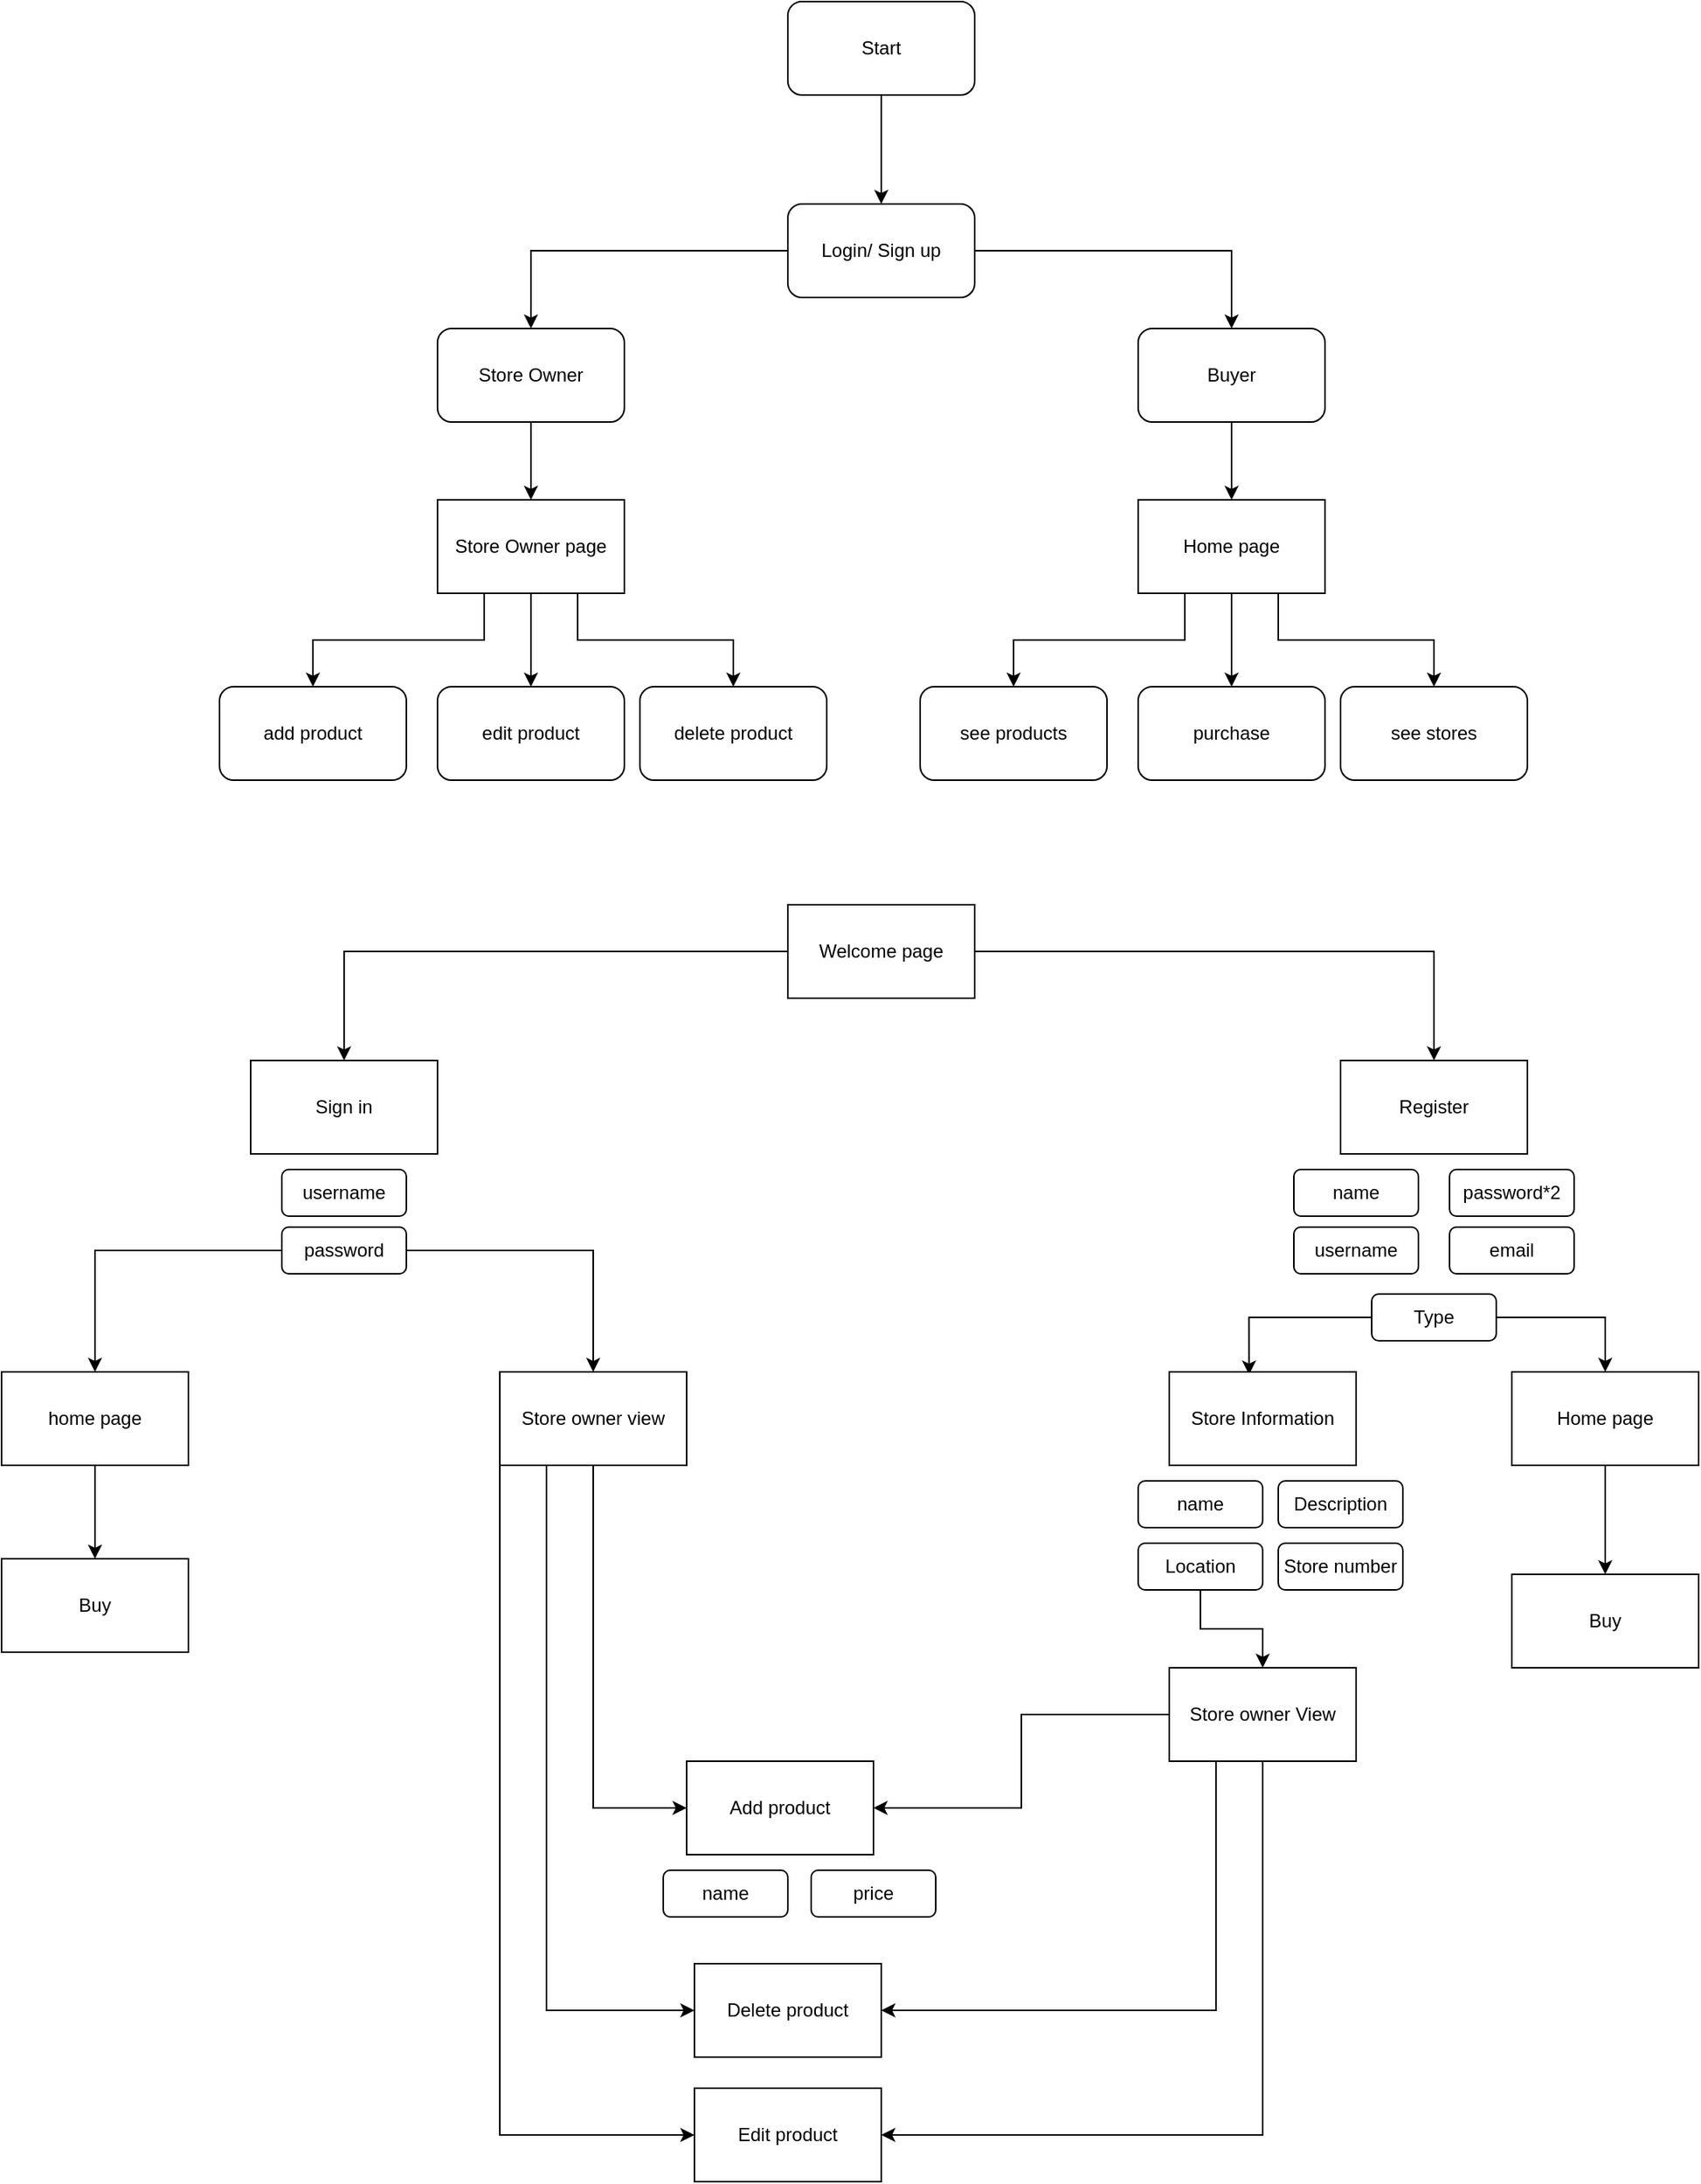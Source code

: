 <mxfile version="15.7.3" type="device"><diagram id="X6S4LUKvwu91qOwxnnqk" name="Page-1"><mxGraphModel dx="2076" dy="1056" grid="1" gridSize="10" guides="1" tooltips="1" connect="1" arrows="1" fold="1" page="1" pageScale="1" pageWidth="1169" pageHeight="1654" math="0" shadow="0"><root><mxCell id="0"/><mxCell id="1" parent="0"/><mxCell id="Gj2EhOyU2b5JSd5Lrdd4-3" style="edgeStyle=orthogonalEdgeStyle;rounded=0;orthogonalLoop=1;jettySize=auto;html=1;" edge="1" parent="1" source="Gj2EhOyU2b5JSd5Lrdd4-1" target="Gj2EhOyU2b5JSd5Lrdd4-2"><mxGeometry relative="1" as="geometry"/></mxCell><mxCell id="Gj2EhOyU2b5JSd5Lrdd4-1" value="Start" style="rounded=1;whiteSpace=wrap;html=1;" vertex="1" parent="1"><mxGeometry x="525" y="40" width="120" height="60" as="geometry"/></mxCell><mxCell id="Gj2EhOyU2b5JSd5Lrdd4-7" style="edgeStyle=orthogonalEdgeStyle;rounded=0;orthogonalLoop=1;jettySize=auto;html=1;exitX=0;exitY=0.5;exitDx=0;exitDy=0;entryX=0.5;entryY=0;entryDx=0;entryDy=0;" edge="1" parent="1" source="Gj2EhOyU2b5JSd5Lrdd4-2" target="Gj2EhOyU2b5JSd5Lrdd4-5"><mxGeometry relative="1" as="geometry"/></mxCell><mxCell id="Gj2EhOyU2b5JSd5Lrdd4-8" style="edgeStyle=orthogonalEdgeStyle;rounded=0;orthogonalLoop=1;jettySize=auto;html=1;exitX=1;exitY=0.5;exitDx=0;exitDy=0;entryX=0.5;entryY=0;entryDx=0;entryDy=0;" edge="1" parent="1" source="Gj2EhOyU2b5JSd5Lrdd4-2" target="Gj2EhOyU2b5JSd5Lrdd4-6"><mxGeometry relative="1" as="geometry"/></mxCell><mxCell id="Gj2EhOyU2b5JSd5Lrdd4-2" value="Login/ Sign up" style="rounded=1;whiteSpace=wrap;html=1;" vertex="1" parent="1"><mxGeometry x="525" y="170" width="120" height="60" as="geometry"/></mxCell><mxCell id="Gj2EhOyU2b5JSd5Lrdd4-18" style="edgeStyle=orthogonalEdgeStyle;rounded=0;orthogonalLoop=1;jettySize=auto;html=1;entryX=0.5;entryY=0;entryDx=0;entryDy=0;" edge="1" parent="1" source="Gj2EhOyU2b5JSd5Lrdd4-5" target="Gj2EhOyU2b5JSd5Lrdd4-14"><mxGeometry relative="1" as="geometry"/></mxCell><mxCell id="Gj2EhOyU2b5JSd5Lrdd4-5" value="&lt;div&gt;Store Owner&lt;/div&gt;" style="rounded=1;whiteSpace=wrap;html=1;" vertex="1" parent="1"><mxGeometry x="300" y="250" width="120" height="60" as="geometry"/></mxCell><mxCell id="Gj2EhOyU2b5JSd5Lrdd4-19" style="edgeStyle=orthogonalEdgeStyle;rounded=0;orthogonalLoop=1;jettySize=auto;html=1;" edge="1" parent="1" source="Gj2EhOyU2b5JSd5Lrdd4-6" target="Gj2EhOyU2b5JSd5Lrdd4-11"><mxGeometry relative="1" as="geometry"/></mxCell><mxCell id="Gj2EhOyU2b5JSd5Lrdd4-6" value="Buyer" style="rounded=1;whiteSpace=wrap;html=1;" vertex="1" parent="1"><mxGeometry x="750" y="250" width="120" height="60" as="geometry"/></mxCell><mxCell id="Gj2EhOyU2b5JSd5Lrdd4-10" value="purchase" style="rounded=1;whiteSpace=wrap;html=1;" vertex="1" parent="1"><mxGeometry x="750" y="480" width="120" height="60" as="geometry"/></mxCell><mxCell id="Gj2EhOyU2b5JSd5Lrdd4-26" style="edgeStyle=orthogonalEdgeStyle;rounded=0;orthogonalLoop=1;jettySize=auto;html=1;exitX=0.25;exitY=1;exitDx=0;exitDy=0;entryX=0.5;entryY=0;entryDx=0;entryDy=0;" edge="1" parent="1" source="Gj2EhOyU2b5JSd5Lrdd4-11" target="Gj2EhOyU2b5JSd5Lrdd4-13"><mxGeometry relative="1" as="geometry"/></mxCell><mxCell id="Gj2EhOyU2b5JSd5Lrdd4-27" style="edgeStyle=orthogonalEdgeStyle;rounded=0;orthogonalLoop=1;jettySize=auto;html=1;entryX=0.5;entryY=0;entryDx=0;entryDy=0;" edge="1" parent="1" source="Gj2EhOyU2b5JSd5Lrdd4-11" target="Gj2EhOyU2b5JSd5Lrdd4-10"><mxGeometry relative="1" as="geometry"/></mxCell><mxCell id="Gj2EhOyU2b5JSd5Lrdd4-28" style="edgeStyle=orthogonalEdgeStyle;rounded=0;orthogonalLoop=1;jettySize=auto;html=1;exitX=0.75;exitY=1;exitDx=0;exitDy=0;entryX=0.5;entryY=0;entryDx=0;entryDy=0;" edge="1" parent="1" source="Gj2EhOyU2b5JSd5Lrdd4-11" target="Gj2EhOyU2b5JSd5Lrdd4-12"><mxGeometry relative="1" as="geometry"/></mxCell><mxCell id="Gj2EhOyU2b5JSd5Lrdd4-11" value="&lt;div&gt;Home page&lt;/div&gt;" style="rounded=0;whiteSpace=wrap;html=1;" vertex="1" parent="1"><mxGeometry x="750" y="360" width="120" height="60" as="geometry"/></mxCell><mxCell id="Gj2EhOyU2b5JSd5Lrdd4-12" value="&lt;div&gt;see stores&lt;/div&gt;" style="rounded=1;whiteSpace=wrap;html=1;" vertex="1" parent="1"><mxGeometry x="880" y="480" width="120" height="60" as="geometry"/></mxCell><mxCell id="Gj2EhOyU2b5JSd5Lrdd4-13" value="see products" style="rounded=1;whiteSpace=wrap;html=1;" vertex="1" parent="1"><mxGeometry x="610" y="480" width="120" height="60" as="geometry"/></mxCell><mxCell id="Gj2EhOyU2b5JSd5Lrdd4-22" style="edgeStyle=orthogonalEdgeStyle;rounded=0;orthogonalLoop=1;jettySize=auto;html=1;" edge="1" parent="1" source="Gj2EhOyU2b5JSd5Lrdd4-14" target="Gj2EhOyU2b5JSd5Lrdd4-16"><mxGeometry relative="1" as="geometry"/></mxCell><mxCell id="Gj2EhOyU2b5JSd5Lrdd4-24" style="edgeStyle=orthogonalEdgeStyle;rounded=0;orthogonalLoop=1;jettySize=auto;html=1;exitX=0.75;exitY=1;exitDx=0;exitDy=0;" edge="1" parent="1" source="Gj2EhOyU2b5JSd5Lrdd4-14" target="Gj2EhOyU2b5JSd5Lrdd4-17"><mxGeometry relative="1" as="geometry"/></mxCell><mxCell id="Gj2EhOyU2b5JSd5Lrdd4-25" style="edgeStyle=orthogonalEdgeStyle;rounded=0;orthogonalLoop=1;jettySize=auto;html=1;exitX=0.25;exitY=1;exitDx=0;exitDy=0;entryX=0.5;entryY=0;entryDx=0;entryDy=0;" edge="1" parent="1" source="Gj2EhOyU2b5JSd5Lrdd4-14" target="Gj2EhOyU2b5JSd5Lrdd4-15"><mxGeometry relative="1" as="geometry"/></mxCell><mxCell id="Gj2EhOyU2b5JSd5Lrdd4-14" value="&lt;div&gt;Store Owner page&lt;/div&gt;" style="rounded=0;whiteSpace=wrap;html=1;" vertex="1" parent="1"><mxGeometry x="300" y="360" width="120" height="60" as="geometry"/></mxCell><mxCell id="Gj2EhOyU2b5JSd5Lrdd4-15" value="add product" style="rounded=1;whiteSpace=wrap;html=1;" vertex="1" parent="1"><mxGeometry x="160" y="480" width="120" height="60" as="geometry"/></mxCell><mxCell id="Gj2EhOyU2b5JSd5Lrdd4-16" value="edit product" style="rounded=1;whiteSpace=wrap;html=1;" vertex="1" parent="1"><mxGeometry x="300" y="480" width="120" height="60" as="geometry"/></mxCell><mxCell id="Gj2EhOyU2b5JSd5Lrdd4-17" value="delete product" style="rounded=1;whiteSpace=wrap;html=1;" vertex="1" parent="1"><mxGeometry x="430" y="480" width="120" height="60" as="geometry"/></mxCell><mxCell id="Gj2EhOyU2b5JSd5Lrdd4-32" style="edgeStyle=orthogonalEdgeStyle;rounded=0;orthogonalLoop=1;jettySize=auto;html=1;entryX=0.5;entryY=0;entryDx=0;entryDy=0;" edge="1" parent="1" source="Gj2EhOyU2b5JSd5Lrdd4-29" target="Gj2EhOyU2b5JSd5Lrdd4-30"><mxGeometry relative="1" as="geometry"/></mxCell><mxCell id="Gj2EhOyU2b5JSd5Lrdd4-33" style="edgeStyle=orthogonalEdgeStyle;rounded=0;orthogonalLoop=1;jettySize=auto;html=1;entryX=0.5;entryY=0;entryDx=0;entryDy=0;" edge="1" parent="1" source="Gj2EhOyU2b5JSd5Lrdd4-29" target="Gj2EhOyU2b5JSd5Lrdd4-31"><mxGeometry relative="1" as="geometry"/></mxCell><mxCell id="Gj2EhOyU2b5JSd5Lrdd4-29" value="&lt;div&gt;Welcome page&lt;/div&gt;" style="rounded=0;whiteSpace=wrap;html=1;glass=0;" vertex="1" parent="1"><mxGeometry x="525" y="620" width="120" height="60" as="geometry"/></mxCell><mxCell id="Gj2EhOyU2b5JSd5Lrdd4-30" value="Sign in" style="rounded=0;whiteSpace=wrap;html=1;" vertex="1" parent="1"><mxGeometry x="180" y="720" width="120" height="60" as="geometry"/></mxCell><mxCell id="Gj2EhOyU2b5JSd5Lrdd4-31" value="Register" style="rounded=0;whiteSpace=wrap;html=1;" vertex="1" parent="1"><mxGeometry x="880" y="720" width="120" height="60" as="geometry"/></mxCell><mxCell id="Gj2EhOyU2b5JSd5Lrdd4-34" value="username" style="rounded=1;whiteSpace=wrap;html=1;" vertex="1" parent="1"><mxGeometry x="200" y="790" width="80" height="30" as="geometry"/></mxCell><mxCell id="Gj2EhOyU2b5JSd5Lrdd4-45" style="edgeStyle=orthogonalEdgeStyle;rounded=0;orthogonalLoop=1;jettySize=auto;html=1;entryX=0.5;entryY=0;entryDx=0;entryDy=0;" edge="1" parent="1" source="Gj2EhOyU2b5JSd5Lrdd4-36" target="Gj2EhOyU2b5JSd5Lrdd4-43"><mxGeometry relative="1" as="geometry"/></mxCell><mxCell id="Gj2EhOyU2b5JSd5Lrdd4-46" style="edgeStyle=orthogonalEdgeStyle;rounded=0;orthogonalLoop=1;jettySize=auto;html=1;entryX=0.5;entryY=0;entryDx=0;entryDy=0;" edge="1" parent="1" source="Gj2EhOyU2b5JSd5Lrdd4-36" target="Gj2EhOyU2b5JSd5Lrdd4-44"><mxGeometry relative="1" as="geometry"/></mxCell><mxCell id="Gj2EhOyU2b5JSd5Lrdd4-36" value="password" style="rounded=1;whiteSpace=wrap;html=1;" vertex="1" parent="1"><mxGeometry x="200" y="827" width="80" height="30" as="geometry"/></mxCell><mxCell id="Gj2EhOyU2b5JSd5Lrdd4-39" value="name" style="rounded=1;whiteSpace=wrap;html=1;" vertex="1" parent="1"><mxGeometry x="850" y="790" width="80" height="30" as="geometry"/></mxCell><mxCell id="Gj2EhOyU2b5JSd5Lrdd4-40" value="username" style="rounded=1;whiteSpace=wrap;html=1;" vertex="1" parent="1"><mxGeometry x="850" y="827" width="80" height="30" as="geometry"/></mxCell><mxCell id="Gj2EhOyU2b5JSd5Lrdd4-41" value="password*2" style="rounded=1;whiteSpace=wrap;html=1;" vertex="1" parent="1"><mxGeometry x="950" y="790" width="80" height="30" as="geometry"/></mxCell><mxCell id="Gj2EhOyU2b5JSd5Lrdd4-42" value="email" style="rounded=1;whiteSpace=wrap;html=1;" vertex="1" parent="1"><mxGeometry x="950" y="827" width="80" height="30" as="geometry"/></mxCell><mxCell id="Gj2EhOyU2b5JSd5Lrdd4-62" style="edgeStyle=orthogonalEdgeStyle;rounded=0;orthogonalLoop=1;jettySize=auto;html=1;entryX=0.5;entryY=0;entryDx=0;entryDy=0;" edge="1" parent="1" source="Gj2EhOyU2b5JSd5Lrdd4-43" target="Gj2EhOyU2b5JSd5Lrdd4-61"><mxGeometry relative="1" as="geometry"/></mxCell><mxCell id="Gj2EhOyU2b5JSd5Lrdd4-43" value="home page" style="rounded=0;whiteSpace=wrap;html=1;" vertex="1" parent="1"><mxGeometry x="20" y="920" width="120" height="60" as="geometry"/></mxCell><mxCell id="Gj2EhOyU2b5JSd5Lrdd4-67" style="edgeStyle=orthogonalEdgeStyle;rounded=0;orthogonalLoop=1;jettySize=auto;html=1;entryX=0;entryY=0.5;entryDx=0;entryDy=0;" edge="1" parent="1" source="Gj2EhOyU2b5JSd5Lrdd4-44" target="Gj2EhOyU2b5JSd5Lrdd4-63"><mxGeometry relative="1" as="geometry"/></mxCell><mxCell id="Gj2EhOyU2b5JSd5Lrdd4-70" style="edgeStyle=orthogonalEdgeStyle;rounded=0;orthogonalLoop=1;jettySize=auto;html=1;exitX=0.25;exitY=1;exitDx=0;exitDy=0;entryX=0;entryY=0.5;entryDx=0;entryDy=0;" edge="1" parent="1" source="Gj2EhOyU2b5JSd5Lrdd4-44" target="Gj2EhOyU2b5JSd5Lrdd4-69"><mxGeometry relative="1" as="geometry"/></mxCell><mxCell id="Gj2EhOyU2b5JSd5Lrdd4-73" style="edgeStyle=orthogonalEdgeStyle;rounded=0;orthogonalLoop=1;jettySize=auto;html=1;exitX=0;exitY=1;exitDx=0;exitDy=0;entryX=0;entryY=0.5;entryDx=0;entryDy=0;" edge="1" parent="1" source="Gj2EhOyU2b5JSd5Lrdd4-44" target="Gj2EhOyU2b5JSd5Lrdd4-72"><mxGeometry relative="1" as="geometry"/></mxCell><mxCell id="Gj2EhOyU2b5JSd5Lrdd4-44" value="Store owner view" style="rounded=0;whiteSpace=wrap;html=1;" vertex="1" parent="1"><mxGeometry x="340" y="920" width="120" height="60" as="geometry"/></mxCell><mxCell id="Gj2EhOyU2b5JSd5Lrdd4-50" style="edgeStyle=orthogonalEdgeStyle;rounded=0;orthogonalLoop=1;jettySize=auto;html=1;entryX=0.5;entryY=0;entryDx=0;entryDy=0;" edge="1" parent="1" source="Gj2EhOyU2b5JSd5Lrdd4-47" target="Gj2EhOyU2b5JSd5Lrdd4-48"><mxGeometry relative="1" as="geometry"/></mxCell><mxCell id="Gj2EhOyU2b5JSd5Lrdd4-51" style="edgeStyle=orthogonalEdgeStyle;rounded=0;orthogonalLoop=1;jettySize=auto;html=1;exitX=0;exitY=0.5;exitDx=0;exitDy=0;entryX=0.427;entryY=0.029;entryDx=0;entryDy=0;entryPerimeter=0;" edge="1" parent="1" source="Gj2EhOyU2b5JSd5Lrdd4-47" target="Gj2EhOyU2b5JSd5Lrdd4-49"><mxGeometry relative="1" as="geometry"/></mxCell><mxCell id="Gj2EhOyU2b5JSd5Lrdd4-47" value="Type" style="rounded=1;whiteSpace=wrap;html=1;" vertex="1" parent="1"><mxGeometry x="900" y="870" width="80" height="30" as="geometry"/></mxCell><mxCell id="Gj2EhOyU2b5JSd5Lrdd4-60" style="edgeStyle=orthogonalEdgeStyle;rounded=0;orthogonalLoop=1;jettySize=auto;html=1;entryX=0.5;entryY=0;entryDx=0;entryDy=0;" edge="1" parent="1" source="Gj2EhOyU2b5JSd5Lrdd4-48" target="Gj2EhOyU2b5JSd5Lrdd4-59"><mxGeometry relative="1" as="geometry"/></mxCell><mxCell id="Gj2EhOyU2b5JSd5Lrdd4-48" value="Home page" style="rounded=0;whiteSpace=wrap;html=1;" vertex="1" parent="1"><mxGeometry x="990" y="920" width="120" height="60" as="geometry"/></mxCell><mxCell id="Gj2EhOyU2b5JSd5Lrdd4-49" value="Store Information" style="rounded=0;whiteSpace=wrap;html=1;" vertex="1" parent="1"><mxGeometry x="770" y="920" width="120" height="60" as="geometry"/></mxCell><mxCell id="Gj2EhOyU2b5JSd5Lrdd4-52" value="name" style="rounded=1;whiteSpace=wrap;html=1;" vertex="1" parent="1"><mxGeometry x="750" y="990" width="80" height="30" as="geometry"/></mxCell><mxCell id="Gj2EhOyU2b5JSd5Lrdd4-53" value="Description" style="rounded=1;whiteSpace=wrap;html=1;" vertex="1" parent="1"><mxGeometry x="840" y="990" width="80" height="30" as="geometry"/></mxCell><mxCell id="Gj2EhOyU2b5JSd5Lrdd4-58" style="edgeStyle=orthogonalEdgeStyle;rounded=0;orthogonalLoop=1;jettySize=auto;html=1;entryX=0.5;entryY=0;entryDx=0;entryDy=0;" edge="1" parent="1" source="Gj2EhOyU2b5JSd5Lrdd4-54" target="Gj2EhOyU2b5JSd5Lrdd4-56"><mxGeometry relative="1" as="geometry"/></mxCell><mxCell id="Gj2EhOyU2b5JSd5Lrdd4-54" value="Location" style="rounded=1;whiteSpace=wrap;html=1;" vertex="1" parent="1"><mxGeometry x="750" y="1030" width="80" height="30" as="geometry"/></mxCell><mxCell id="Gj2EhOyU2b5JSd5Lrdd4-55" value="Store number" style="rounded=1;whiteSpace=wrap;html=1;" vertex="1" parent="1"><mxGeometry x="840" y="1030" width="80" height="30" as="geometry"/></mxCell><mxCell id="Gj2EhOyU2b5JSd5Lrdd4-68" style="edgeStyle=orthogonalEdgeStyle;rounded=0;orthogonalLoop=1;jettySize=auto;html=1;entryX=1;entryY=0.5;entryDx=0;entryDy=0;" edge="1" parent="1" source="Gj2EhOyU2b5JSd5Lrdd4-56" target="Gj2EhOyU2b5JSd5Lrdd4-63"><mxGeometry relative="1" as="geometry"/></mxCell><mxCell id="Gj2EhOyU2b5JSd5Lrdd4-71" style="edgeStyle=orthogonalEdgeStyle;rounded=0;orthogonalLoop=1;jettySize=auto;html=1;exitX=0.25;exitY=1;exitDx=0;exitDy=0;entryX=1;entryY=0.5;entryDx=0;entryDy=0;" edge="1" parent="1" source="Gj2EhOyU2b5JSd5Lrdd4-56" target="Gj2EhOyU2b5JSd5Lrdd4-69"><mxGeometry relative="1" as="geometry"/></mxCell><mxCell id="Gj2EhOyU2b5JSd5Lrdd4-74" style="edgeStyle=orthogonalEdgeStyle;rounded=0;orthogonalLoop=1;jettySize=auto;html=1;exitX=0.5;exitY=1;exitDx=0;exitDy=0;entryX=1;entryY=0.5;entryDx=0;entryDy=0;" edge="1" parent="1" source="Gj2EhOyU2b5JSd5Lrdd4-56" target="Gj2EhOyU2b5JSd5Lrdd4-72"><mxGeometry relative="1" as="geometry"/></mxCell><mxCell id="Gj2EhOyU2b5JSd5Lrdd4-56" value="Store owner View" style="rounded=0;whiteSpace=wrap;html=1;" vertex="1" parent="1"><mxGeometry x="770" y="1110" width="120" height="60" as="geometry"/></mxCell><mxCell id="Gj2EhOyU2b5JSd5Lrdd4-59" value="Buy" style="rounded=0;whiteSpace=wrap;html=1;" vertex="1" parent="1"><mxGeometry x="990" y="1050" width="120" height="60" as="geometry"/></mxCell><mxCell id="Gj2EhOyU2b5JSd5Lrdd4-61" value="Buy" style="rounded=0;whiteSpace=wrap;html=1;" vertex="1" parent="1"><mxGeometry x="20" y="1040" width="120" height="60" as="geometry"/></mxCell><mxCell id="Gj2EhOyU2b5JSd5Lrdd4-63" value="Add product" style="rounded=0;whiteSpace=wrap;html=1;" vertex="1" parent="1"><mxGeometry x="460" y="1170" width="120" height="60" as="geometry"/></mxCell><mxCell id="Gj2EhOyU2b5JSd5Lrdd4-64" value="name" style="rounded=1;whiteSpace=wrap;html=1;" vertex="1" parent="1"><mxGeometry x="445" y="1240" width="80" height="30" as="geometry"/></mxCell><mxCell id="Gj2EhOyU2b5JSd5Lrdd4-65" value="price" style="rounded=1;whiteSpace=wrap;html=1;" vertex="1" parent="1"><mxGeometry x="540" y="1240" width="80" height="30" as="geometry"/></mxCell><mxCell id="Gj2EhOyU2b5JSd5Lrdd4-69" value="Delete product" style="rounded=0;whiteSpace=wrap;html=1;" vertex="1" parent="1"><mxGeometry x="465" y="1300" width="120" height="60" as="geometry"/></mxCell><mxCell id="Gj2EhOyU2b5JSd5Lrdd4-72" value="Edit product" style="rounded=0;whiteSpace=wrap;html=1;" vertex="1" parent="1"><mxGeometry x="465" y="1380" width="120" height="60" as="geometry"/></mxCell></root></mxGraphModel></diagram></mxfile>